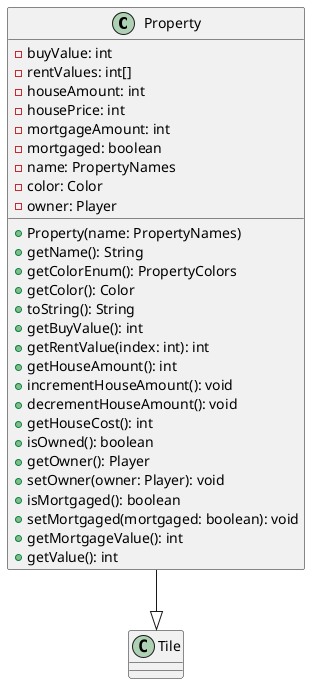 @startuml
class Property {
    - buyValue: int
    - rentValues: int[]
    - houseAmount: int
    - housePrice: int
    - mortgageAmount: int
    - mortgaged: boolean
    - name: PropertyNames
    - color: Color
    - owner: Player

    + Property(name: PropertyNames)
    + getName(): String
    + getColorEnum(): PropertyColors
    + getColor(): Color
    + toString(): String
    + getBuyValue(): int
    + getRentValue(index: int): int
    + getHouseAmount(): int
    + incrementHouseAmount(): void
    + decrementHouseAmount(): void
    + getHouseCost(): int
    + isOwned(): boolean
    + getOwner(): Player
    + setOwner(owner: Player): void
    + isMortgaged(): boolean
    + setMortgaged(mortgaged: boolean): void
    + getMortgageValue(): int
    + getValue(): int
}

Property --|> Tile
@enduml
